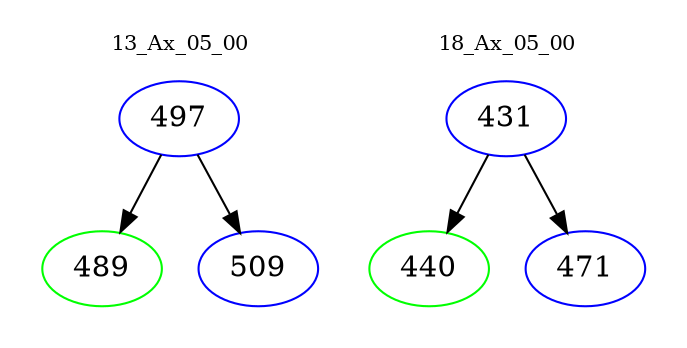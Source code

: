 digraph{
subgraph cluster_0 {
color = white
label = "13_Ax_05_00";
fontsize=10;
T0_497 [label="497", color="blue"]
T0_497 -> T0_489 [color="black"]
T0_489 [label="489", color="green"]
T0_497 -> T0_509 [color="black"]
T0_509 [label="509", color="blue"]
}
subgraph cluster_1 {
color = white
label = "18_Ax_05_00";
fontsize=10;
T1_431 [label="431", color="blue"]
T1_431 -> T1_440 [color="black"]
T1_440 [label="440", color="green"]
T1_431 -> T1_471 [color="black"]
T1_471 [label="471", color="blue"]
}
}
